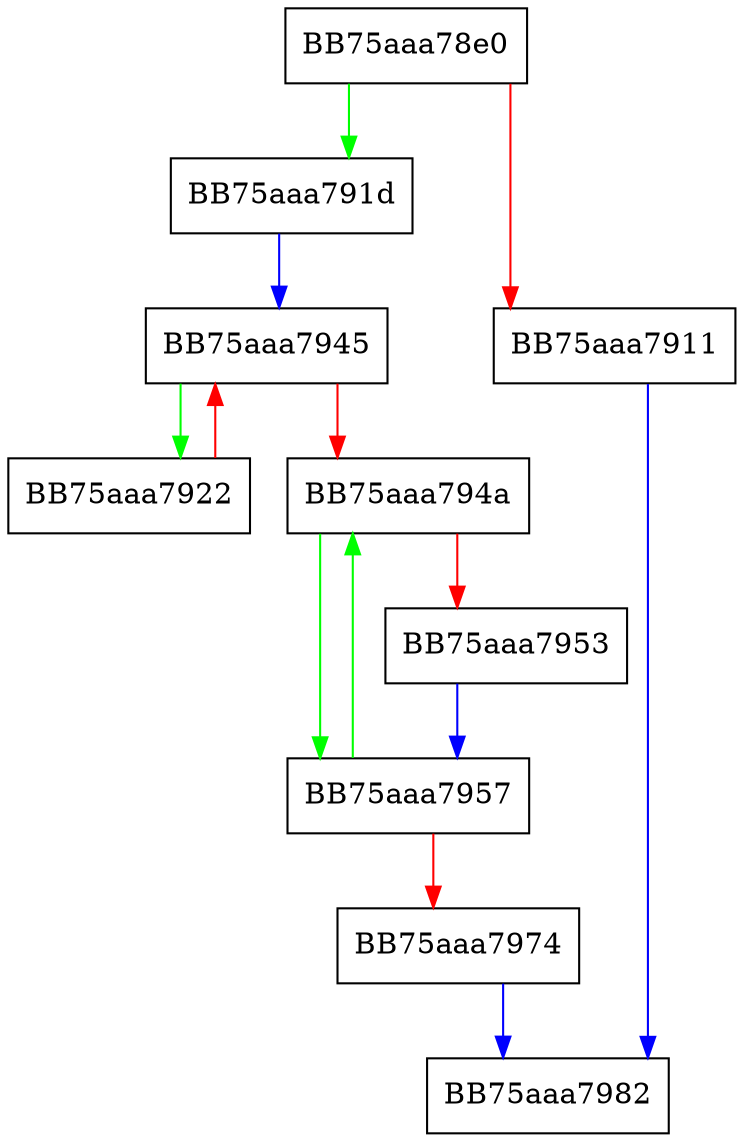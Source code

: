 digraph erase {
  node [shape="box"];
  graph [splines=ortho];
  BB75aaa78e0 -> BB75aaa791d [color="green"];
  BB75aaa78e0 -> BB75aaa7911 [color="red"];
  BB75aaa7911 -> BB75aaa7982 [color="blue"];
  BB75aaa791d -> BB75aaa7945 [color="blue"];
  BB75aaa7922 -> BB75aaa7945 [color="red"];
  BB75aaa7945 -> BB75aaa7922 [color="green"];
  BB75aaa7945 -> BB75aaa794a [color="red"];
  BB75aaa794a -> BB75aaa7957 [color="green"];
  BB75aaa794a -> BB75aaa7953 [color="red"];
  BB75aaa7953 -> BB75aaa7957 [color="blue"];
  BB75aaa7957 -> BB75aaa794a [color="green"];
  BB75aaa7957 -> BB75aaa7974 [color="red"];
  BB75aaa7974 -> BB75aaa7982 [color="blue"];
}